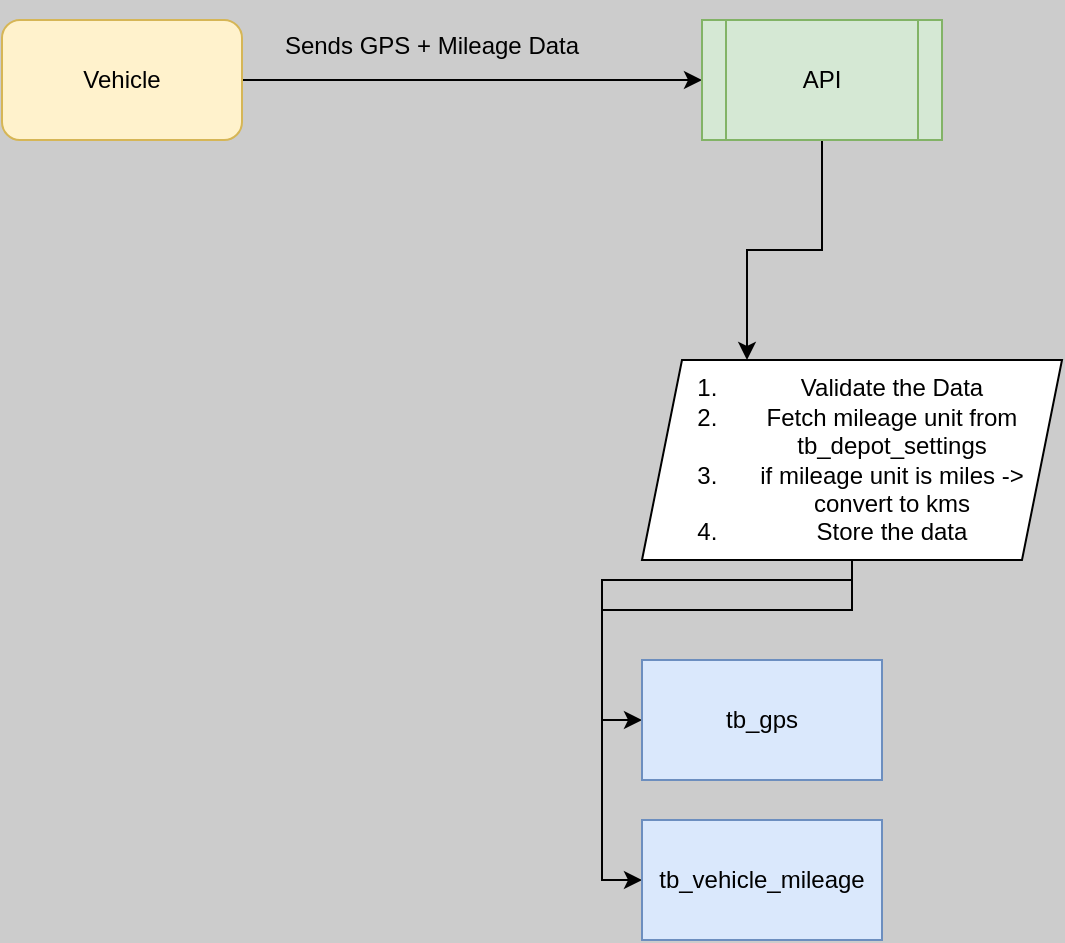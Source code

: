 <mxfile version="26.0.10">
  <diagram name="Página-1" id="0tpX9T-sp7RJFINyjF15">
    <mxGraphModel dx="1426" dy="747" grid="1" gridSize="10" guides="1" tooltips="1" connect="1" arrows="1" fold="1" page="1" pageScale="1" pageWidth="827" pageHeight="1169" background="#CCCCCC" math="0" shadow="0">
      <root>
        <mxCell id="0" />
        <mxCell id="1" parent="0" />
        <mxCell id="t-xZHKj4vX9rd3sX_vwQ-2" style="edgeStyle=orthogonalEdgeStyle;rounded=0;orthogonalLoop=1;jettySize=auto;html=1;entryX=0;entryY=0.5;entryDx=0;entryDy=0;" edge="1" parent="1" source="t-xZHKj4vX9rd3sX_vwQ-1" target="t-xZHKj4vX9rd3sX_vwQ-6">
          <mxGeometry relative="1" as="geometry">
            <mxPoint x="480" y="130" as="targetPoint" />
          </mxGeometry>
        </mxCell>
        <mxCell id="t-xZHKj4vX9rd3sX_vwQ-1" value="Vehicle" style="rounded=1;whiteSpace=wrap;html=1;fillColor=#fff2cc;strokeColor=#d6b656;" vertex="1" parent="1">
          <mxGeometry x="160" y="100" width="120" height="60" as="geometry" />
        </mxCell>
        <mxCell id="t-xZHKj4vX9rd3sX_vwQ-5" value="&lt;br&gt;Sends GPS + Mileage Data" style="text;html=1;align=center;verticalAlign=middle;whiteSpace=wrap;rounded=0;" vertex="1" parent="1">
          <mxGeometry x="300" y="90" width="150" height="30" as="geometry" />
        </mxCell>
        <mxCell id="t-xZHKj4vX9rd3sX_vwQ-7" style="edgeStyle=orthogonalEdgeStyle;rounded=0;orthogonalLoop=1;jettySize=auto;html=1;entryX=0.25;entryY=0;entryDx=0;entryDy=0;" edge="1" parent="1" source="t-xZHKj4vX9rd3sX_vwQ-6" target="t-xZHKj4vX9rd3sX_vwQ-8">
          <mxGeometry relative="1" as="geometry">
            <mxPoint x="570" y="250" as="targetPoint" />
          </mxGeometry>
        </mxCell>
        <mxCell id="t-xZHKj4vX9rd3sX_vwQ-6" value="API" style="shape=process;whiteSpace=wrap;html=1;backgroundOutline=1;fillColor=#d5e8d4;strokeColor=#82b366;" vertex="1" parent="1">
          <mxGeometry x="510" y="100" width="120" height="60" as="geometry" />
        </mxCell>
        <mxCell id="t-xZHKj4vX9rd3sX_vwQ-10" style="edgeStyle=orthogonalEdgeStyle;rounded=0;orthogonalLoop=1;jettySize=auto;html=1;entryX=0;entryY=0.5;entryDx=0;entryDy=0;" edge="1" parent="1" source="t-xZHKj4vX9rd3sX_vwQ-8" target="t-xZHKj4vX9rd3sX_vwQ-9">
          <mxGeometry relative="1" as="geometry" />
        </mxCell>
        <mxCell id="t-xZHKj4vX9rd3sX_vwQ-12" style="edgeStyle=orthogonalEdgeStyle;rounded=0;orthogonalLoop=1;jettySize=auto;html=1;entryX=0;entryY=0.5;entryDx=0;entryDy=0;" edge="1" parent="1" source="t-xZHKj4vX9rd3sX_vwQ-8" target="t-xZHKj4vX9rd3sX_vwQ-11">
          <mxGeometry relative="1" as="geometry">
            <Array as="points">
              <mxPoint x="585" y="380" />
              <mxPoint x="460" y="380" />
              <mxPoint x="460" y="530" />
            </Array>
          </mxGeometry>
        </mxCell>
        <mxCell id="t-xZHKj4vX9rd3sX_vwQ-8" value="&lt;ol&gt;&lt;li&gt;Validate the Data&lt;/li&gt;&lt;li&gt;Fetch mileage unit from tb_depot_settings&lt;/li&gt;&lt;li&gt;if mileage unit is miles -&amp;gt; convert to kms&lt;/li&gt;&lt;li&gt;Store the data&lt;/li&gt;&lt;/ol&gt;" style="shape=parallelogram;perimeter=parallelogramPerimeter;whiteSpace=wrap;html=1;fixedSize=1;" vertex="1" parent="1">
          <mxGeometry x="480" y="270" width="210" height="100" as="geometry" />
        </mxCell>
        <mxCell id="t-xZHKj4vX9rd3sX_vwQ-9" value="tb_gps" style="rounded=0;whiteSpace=wrap;html=1;fillColor=#dae8fc;strokeColor=#6c8ebf;" vertex="1" parent="1">
          <mxGeometry x="480" y="420" width="120" height="60" as="geometry" />
        </mxCell>
        <mxCell id="t-xZHKj4vX9rd3sX_vwQ-11" value="tb_vehicle_mileage" style="rounded=0;whiteSpace=wrap;html=1;fillColor=#dae8fc;strokeColor=#6c8ebf;" vertex="1" parent="1">
          <mxGeometry x="480" y="500" width="120" height="60" as="geometry" />
        </mxCell>
      </root>
    </mxGraphModel>
  </diagram>
</mxfile>
